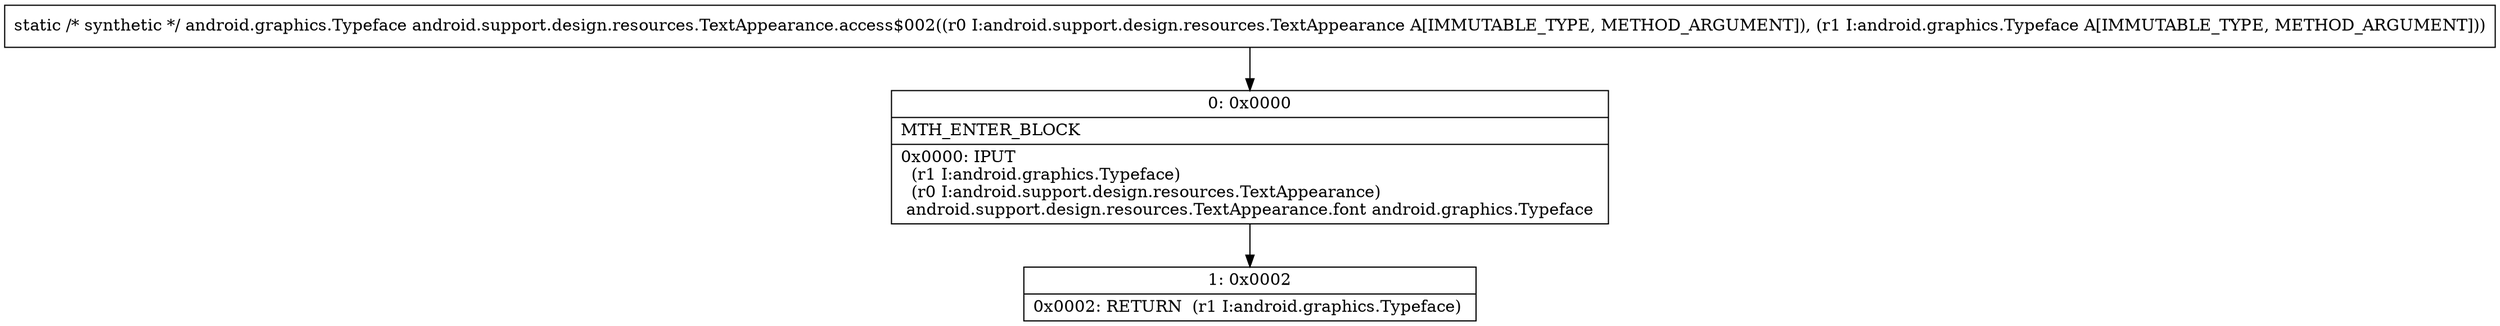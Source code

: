 digraph "CFG forandroid.support.design.resources.TextAppearance.access$002(Landroid\/support\/design\/resources\/TextAppearance;Landroid\/graphics\/Typeface;)Landroid\/graphics\/Typeface;" {
Node_0 [shape=record,label="{0\:\ 0x0000|MTH_ENTER_BLOCK\l|0x0000: IPUT  \l  (r1 I:android.graphics.Typeface)\l  (r0 I:android.support.design.resources.TextAppearance)\l android.support.design.resources.TextAppearance.font android.graphics.Typeface \l}"];
Node_1 [shape=record,label="{1\:\ 0x0002|0x0002: RETURN  (r1 I:android.graphics.Typeface) \l}"];
MethodNode[shape=record,label="{static \/* synthetic *\/ android.graphics.Typeface android.support.design.resources.TextAppearance.access$002((r0 I:android.support.design.resources.TextAppearance A[IMMUTABLE_TYPE, METHOD_ARGUMENT]), (r1 I:android.graphics.Typeface A[IMMUTABLE_TYPE, METHOD_ARGUMENT])) }"];
MethodNode -> Node_0;
Node_0 -> Node_1;
}

